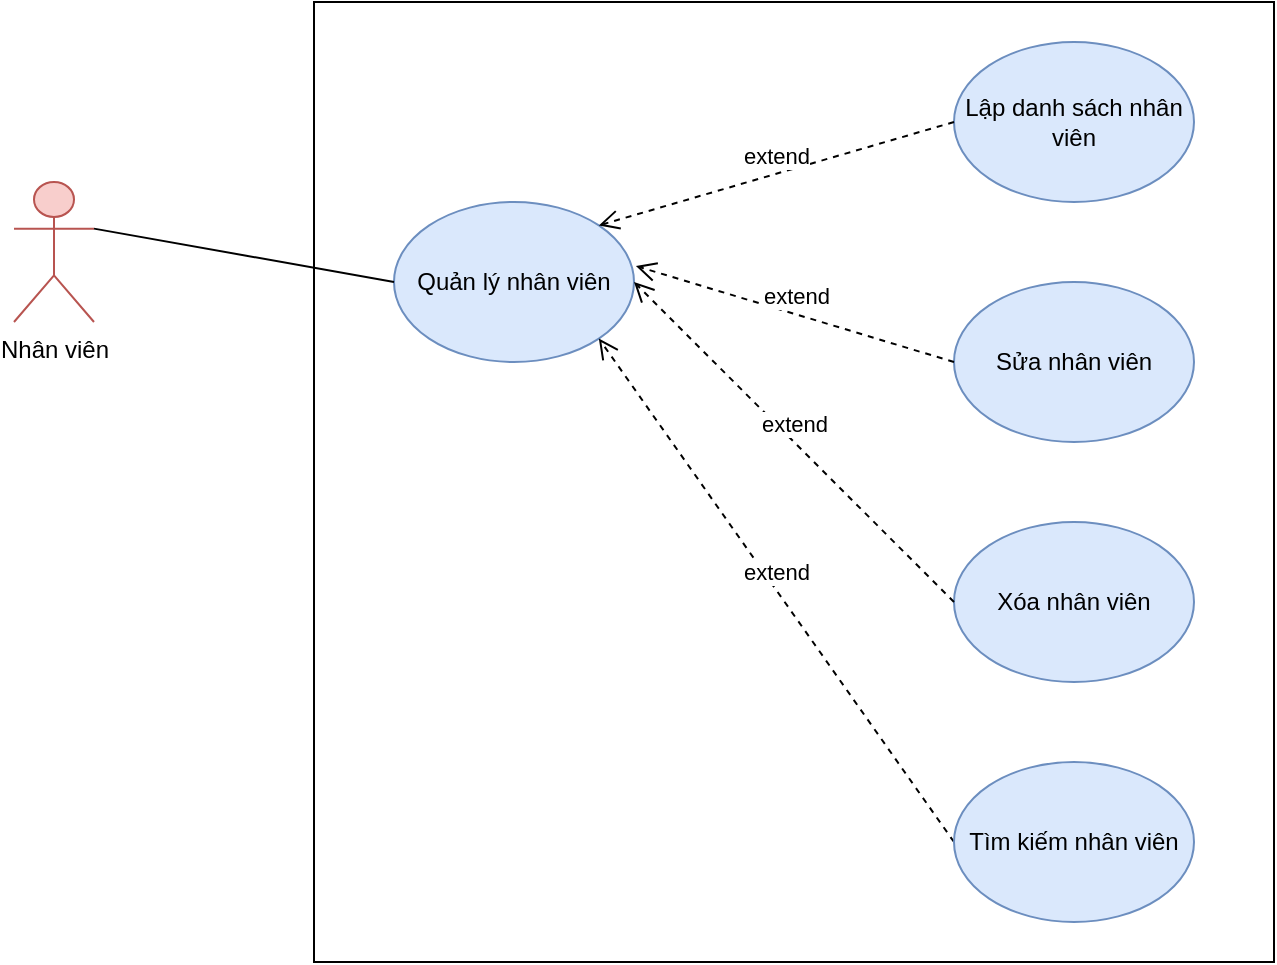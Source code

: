 <mxfile version="14.4.3" type="device"><diagram id="E_LgR0veNHQyCuvZdZR6" name="Page-1"><mxGraphModel dx="852" dy="494" grid="1" gridSize="10" guides="1" tooltips="1" connect="1" arrows="1" fold="1" page="1" pageScale="1" pageWidth="3300" pageHeight="4681" math="0" shadow="0"><root><mxCell id="0"/><mxCell id="1" parent="0"/><mxCell id="RzALi3BaZu-UWbF0h0M--13" value="" style="rounded=0;whiteSpace=wrap;html=1;" parent="1" vertex="1"><mxGeometry x="240" y="60" width="480" height="480" as="geometry"/></mxCell><mxCell id="RzALi3BaZu-UWbF0h0M--1" value="Nhân viên" style="shape=umlActor;verticalLabelPosition=bottom;verticalAlign=top;html=1;outlineConnect=0;fillColor=#f8cecc;strokeColor=#b85450;" parent="1" vertex="1"><mxGeometry x="90" y="150" width="40" height="70" as="geometry"/></mxCell><mxCell id="RzALi3BaZu-UWbF0h0M--2" value="Quản lý nhân viên" style="ellipse;whiteSpace=wrap;html=1;fillColor=#dae8fc;strokeColor=#6c8ebf;" parent="1" vertex="1"><mxGeometry x="280" y="160" width="120" height="80" as="geometry"/></mxCell><mxCell id="RzALi3BaZu-UWbF0h0M--3" value="Lập danh sách nhân viên" style="ellipse;whiteSpace=wrap;html=1;fillColor=#dae8fc;strokeColor=#6c8ebf;" parent="1" vertex="1"><mxGeometry x="560" y="80" width="120" height="80" as="geometry"/></mxCell><mxCell id="RzALi3BaZu-UWbF0h0M--4" value="extend" style="html=1;verticalAlign=bottom;endArrow=open;dashed=1;endSize=8;exitX=0;exitY=0.5;exitDx=0;exitDy=0;entryX=1;entryY=1;entryDx=0;entryDy=0;" parent="1" source="RzALi3BaZu-UWbF0h0M--7" target="RzALi3BaZu-UWbF0h0M--2" edge="1"><mxGeometry relative="1" as="geometry"><mxPoint x="520" y="360" as="sourcePoint"/><mxPoint x="380" y="235" as="targetPoint"/></mxGeometry></mxCell><mxCell id="RzALi3BaZu-UWbF0h0M--5" value="Sửa nhân viên" style="ellipse;whiteSpace=wrap;html=1;fillColor=#dae8fc;strokeColor=#6c8ebf;" parent="1" vertex="1"><mxGeometry x="560" y="200" width="120" height="80" as="geometry"/></mxCell><mxCell id="RzALi3BaZu-UWbF0h0M--6" value="Xóa nhân viên" style="ellipse;whiteSpace=wrap;html=1;fillColor=#dae8fc;strokeColor=#6c8ebf;" parent="1" vertex="1"><mxGeometry x="560" y="320" width="120" height="80" as="geometry"/></mxCell><mxCell id="RzALi3BaZu-UWbF0h0M--7" value="Tìm kiếm nhân viên" style="ellipse;whiteSpace=wrap;html=1;fillColor=#dae8fc;strokeColor=#6c8ebf;" parent="1" vertex="1"><mxGeometry x="560" y="440" width="120" height="80" as="geometry"/></mxCell><mxCell id="RzALi3BaZu-UWbF0h0M--8" value="extend" style="html=1;verticalAlign=bottom;endArrow=open;dashed=1;endSize=8;exitX=0;exitY=0.5;exitDx=0;exitDy=0;entryX=1;entryY=0.5;entryDx=0;entryDy=0;" parent="1" source="RzALi3BaZu-UWbF0h0M--6" target="RzALi3BaZu-UWbF0h0M--2" edge="1"><mxGeometry relative="1" as="geometry"><mxPoint x="480" y="330" as="sourcePoint"/><mxPoint x="400" y="330" as="targetPoint"/></mxGeometry></mxCell><mxCell id="RzALi3BaZu-UWbF0h0M--9" value="extend" style="html=1;verticalAlign=bottom;endArrow=open;dashed=1;endSize=8;exitX=0;exitY=0.5;exitDx=0;exitDy=0;entryX=1;entryY=0;entryDx=0;entryDy=0;" parent="1" source="RzALi3BaZu-UWbF0h0M--3" target="RzALi3BaZu-UWbF0h0M--2" edge="1"><mxGeometry relative="1" as="geometry"><mxPoint x="480" y="210" as="sourcePoint"/><mxPoint x="400" y="210" as="targetPoint"/></mxGeometry></mxCell><mxCell id="RzALi3BaZu-UWbF0h0M--10" value="extend" style="html=1;verticalAlign=bottom;endArrow=open;dashed=1;endSize=8;exitX=0;exitY=0.5;exitDx=0;exitDy=0;entryX=1.008;entryY=0.4;entryDx=0;entryDy=0;entryPerimeter=0;" parent="1" source="RzALi3BaZu-UWbF0h0M--5" target="RzALi3BaZu-UWbF0h0M--2" edge="1"><mxGeometry relative="1" as="geometry"><mxPoint x="480" y="210" as="sourcePoint"/><mxPoint x="400" y="210" as="targetPoint"/></mxGeometry></mxCell><mxCell id="RzALi3BaZu-UWbF0h0M--12" value="" style="endArrow=none;html=1;entryX=0;entryY=0.5;entryDx=0;entryDy=0;exitX=1;exitY=0.333;exitDx=0;exitDy=0;exitPerimeter=0;" parent="1" source="RzALi3BaZu-UWbF0h0M--1" target="RzALi3BaZu-UWbF0h0M--2" edge="1"><mxGeometry width="50" height="50" relative="1" as="geometry"><mxPoint x="200" y="250" as="sourcePoint"/><mxPoint x="250" y="200" as="targetPoint"/></mxGeometry></mxCell></root></mxGraphModel></diagram></mxfile>